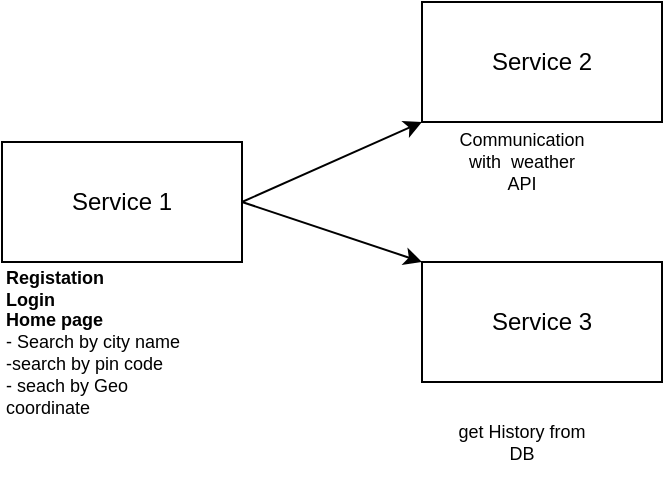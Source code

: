 <mxfile version="14.7.7" type="github">
  <diagram id="wmAunS20a_fRSRR70MTY" name="Page-1">
    <mxGraphModel dx="665" dy="384" grid="1" gridSize="10" guides="1" tooltips="1" connect="1" arrows="1" fold="1" page="1" pageScale="1" pageWidth="850" pageHeight="1100" math="0" shadow="0">
      <root>
        <mxCell id="0" />
        <mxCell id="1" parent="0" />
        <mxCell id="-6ok1vAMN4OJt2o-XBp8-1" value="Service 3" style="rounded=0;whiteSpace=wrap;html=1;" vertex="1" parent="1">
          <mxGeometry x="350" y="220" width="120" height="60" as="geometry" />
        </mxCell>
        <mxCell id="-6ok1vAMN4OJt2o-XBp8-2" value="Service 2" style="rounded=0;whiteSpace=wrap;html=1;" vertex="1" parent="1">
          <mxGeometry x="350" y="90" width="120" height="60" as="geometry" />
        </mxCell>
        <mxCell id="-6ok1vAMN4OJt2o-XBp8-3" value="Service 1" style="rounded=0;whiteSpace=wrap;html=1;" vertex="1" parent="1">
          <mxGeometry x="140" y="160" width="120" height="60" as="geometry" />
        </mxCell>
        <mxCell id="-6ok1vAMN4OJt2o-XBp8-4" value="" style="endArrow=classic;html=1;exitX=1;exitY=0.5;exitDx=0;exitDy=0;entryX=0;entryY=1;entryDx=0;entryDy=0;" edge="1" parent="1" source="-6ok1vAMN4OJt2o-XBp8-3" target="-6ok1vAMN4OJt2o-XBp8-2">
          <mxGeometry width="50" height="50" relative="1" as="geometry">
            <mxPoint x="320" y="220" as="sourcePoint" />
            <mxPoint x="370" y="170" as="targetPoint" />
          </mxGeometry>
        </mxCell>
        <mxCell id="-6ok1vAMN4OJt2o-XBp8-5" value="" style="endArrow=classic;html=1;exitX=1;exitY=0.5;exitDx=0;exitDy=0;entryX=0;entryY=0;entryDx=0;entryDy=0;" edge="1" parent="1" source="-6ok1vAMN4OJt2o-XBp8-3" target="-6ok1vAMN4OJt2o-XBp8-1">
          <mxGeometry width="50" height="50" relative="1" as="geometry">
            <mxPoint x="320" y="220" as="sourcePoint" />
            <mxPoint x="370" y="170" as="targetPoint" />
          </mxGeometry>
        </mxCell>
        <mxCell id="-6ok1vAMN4OJt2o-XBp8-6" value="&lt;div&gt;&lt;b&gt;Registation&amp;nbsp;&lt;/b&gt;&lt;br&gt;&lt;/div&gt;&lt;div&gt;&lt;b&gt;Login&lt;/b&gt;&lt;/div&gt;&lt;div&gt;&lt;b&gt;Home page&lt;/b&gt;&lt;/div&gt;- Search by city name&lt;br style=&quot;font-size: 9px&quot;&gt;-search by pin code&lt;br style=&quot;font-size: 9px&quot;&gt;- seach by Geo coordinate" style="text;html=1;strokeColor=none;fillColor=none;align=left;verticalAlign=middle;whiteSpace=wrap;rounded=0;fontSize=9;" vertex="1" parent="1">
          <mxGeometry x="140" y="220" width="100" height="80" as="geometry" />
        </mxCell>
        <mxCell id="-6ok1vAMN4OJt2o-XBp8-8" value="Communication with&amp;nbsp; weather API" style="text;html=1;strokeColor=none;fillColor=none;align=center;verticalAlign=middle;whiteSpace=wrap;rounded=0;fontSize=9;" vertex="1" parent="1">
          <mxGeometry x="380" y="160" width="40" height="20" as="geometry" />
        </mxCell>
        <mxCell id="-6ok1vAMN4OJt2o-XBp8-9" value="get History from DB&lt;br&gt;" style="text;html=1;strokeColor=none;fillColor=none;align=center;verticalAlign=middle;whiteSpace=wrap;rounded=0;fontSize=9;" vertex="1" parent="1">
          <mxGeometry x="360" y="290" width="80" height="40" as="geometry" />
        </mxCell>
      </root>
    </mxGraphModel>
  </diagram>
</mxfile>

